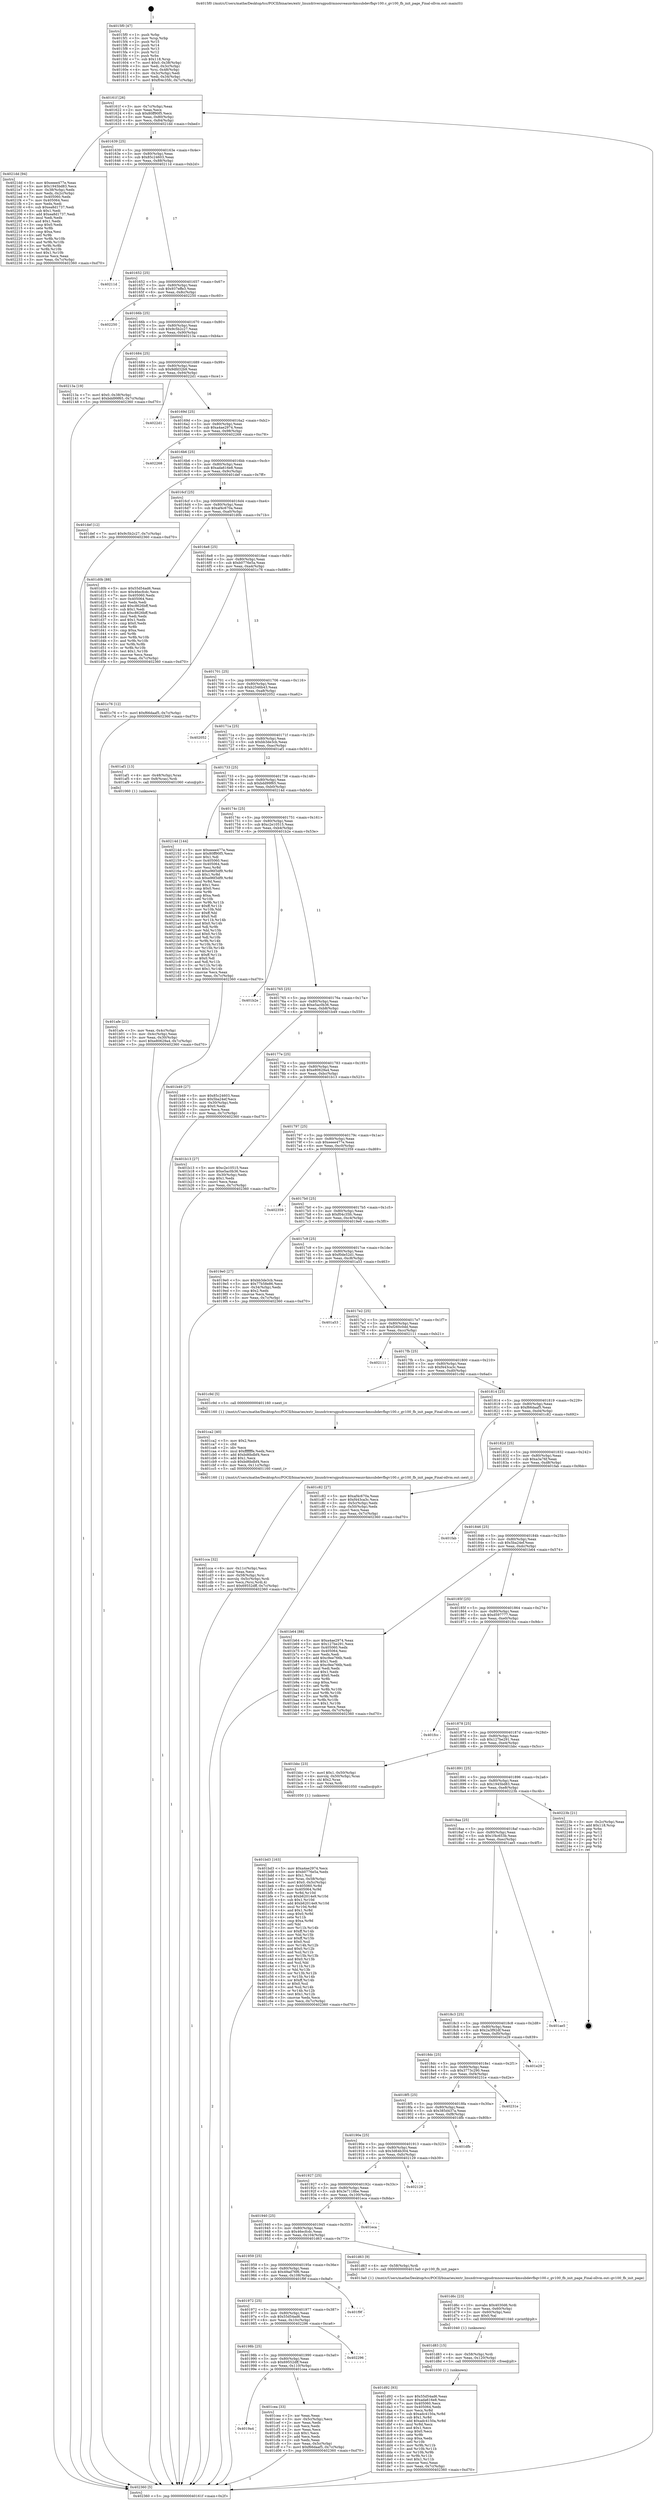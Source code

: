 digraph "0x4015f0" {
  label = "0x4015f0 (/mnt/c/Users/mathe/Desktop/tcc/POCII/binaries/extr_linuxdriversgpudrmnouveaunvkmsubdevfbgv100.c_gv100_fb_init_page_Final-ollvm.out::main(0))"
  labelloc = "t"
  node[shape=record]

  Entry [label="",width=0.3,height=0.3,shape=circle,fillcolor=black,style=filled]
  "0x40161f" [label="{
     0x40161f [26]\l
     | [instrs]\l
     &nbsp;&nbsp;0x40161f \<+3\>: mov -0x7c(%rbp),%eax\l
     &nbsp;&nbsp;0x401622 \<+2\>: mov %eax,%ecx\l
     &nbsp;&nbsp;0x401624 \<+6\>: sub $0x80ff90f5,%ecx\l
     &nbsp;&nbsp;0x40162a \<+3\>: mov %eax,-0x80(%rbp)\l
     &nbsp;&nbsp;0x40162d \<+6\>: mov %ecx,-0x84(%rbp)\l
     &nbsp;&nbsp;0x401633 \<+6\>: je 00000000004021dd \<main+0xbed\>\l
  }"]
  "0x4021dd" [label="{
     0x4021dd [94]\l
     | [instrs]\l
     &nbsp;&nbsp;0x4021dd \<+5\>: mov $0xeeee477e,%eax\l
     &nbsp;&nbsp;0x4021e2 \<+5\>: mov $0x1945bd83,%ecx\l
     &nbsp;&nbsp;0x4021e7 \<+3\>: mov -0x38(%rbp),%edx\l
     &nbsp;&nbsp;0x4021ea \<+3\>: mov %edx,-0x2c(%rbp)\l
     &nbsp;&nbsp;0x4021ed \<+7\>: mov 0x405060,%edx\l
     &nbsp;&nbsp;0x4021f4 \<+7\>: mov 0x405064,%esi\l
     &nbsp;&nbsp;0x4021fb \<+2\>: mov %edx,%edi\l
     &nbsp;&nbsp;0x4021fd \<+6\>: sub $0xea8d1737,%edi\l
     &nbsp;&nbsp;0x402203 \<+3\>: sub $0x1,%edi\l
     &nbsp;&nbsp;0x402206 \<+6\>: add $0xea8d1737,%edi\l
     &nbsp;&nbsp;0x40220c \<+3\>: imul %edi,%edx\l
     &nbsp;&nbsp;0x40220f \<+3\>: and $0x1,%edx\l
     &nbsp;&nbsp;0x402212 \<+3\>: cmp $0x0,%edx\l
     &nbsp;&nbsp;0x402215 \<+4\>: sete %r8b\l
     &nbsp;&nbsp;0x402219 \<+3\>: cmp $0xa,%esi\l
     &nbsp;&nbsp;0x40221c \<+4\>: setl %r9b\l
     &nbsp;&nbsp;0x402220 \<+3\>: mov %r8b,%r10b\l
     &nbsp;&nbsp;0x402223 \<+3\>: and %r9b,%r10b\l
     &nbsp;&nbsp;0x402226 \<+3\>: xor %r9b,%r8b\l
     &nbsp;&nbsp;0x402229 \<+3\>: or %r8b,%r10b\l
     &nbsp;&nbsp;0x40222c \<+4\>: test $0x1,%r10b\l
     &nbsp;&nbsp;0x402230 \<+3\>: cmovne %ecx,%eax\l
     &nbsp;&nbsp;0x402233 \<+3\>: mov %eax,-0x7c(%rbp)\l
     &nbsp;&nbsp;0x402236 \<+5\>: jmp 0000000000402360 \<main+0xd70\>\l
  }"]
  "0x401639" [label="{
     0x401639 [25]\l
     | [instrs]\l
     &nbsp;&nbsp;0x401639 \<+5\>: jmp 000000000040163e \<main+0x4e\>\l
     &nbsp;&nbsp;0x40163e \<+3\>: mov -0x80(%rbp),%eax\l
     &nbsp;&nbsp;0x401641 \<+5\>: sub $0x85c24603,%eax\l
     &nbsp;&nbsp;0x401646 \<+6\>: mov %eax,-0x88(%rbp)\l
     &nbsp;&nbsp;0x40164c \<+6\>: je 000000000040211d \<main+0xb2d\>\l
  }"]
  Exit [label="",width=0.3,height=0.3,shape=circle,fillcolor=black,style=filled,peripheries=2]
  "0x40211d" [label="{
     0x40211d\l
  }", style=dashed]
  "0x401652" [label="{
     0x401652 [25]\l
     | [instrs]\l
     &nbsp;&nbsp;0x401652 \<+5\>: jmp 0000000000401657 \<main+0x67\>\l
     &nbsp;&nbsp;0x401657 \<+3\>: mov -0x80(%rbp),%eax\l
     &nbsp;&nbsp;0x40165a \<+5\>: sub $0x937effe3,%eax\l
     &nbsp;&nbsp;0x40165f \<+6\>: mov %eax,-0x8c(%rbp)\l
     &nbsp;&nbsp;0x401665 \<+6\>: je 0000000000402250 \<main+0xc60\>\l
  }"]
  "0x401d92" [label="{
     0x401d92 [93]\l
     | [instrs]\l
     &nbsp;&nbsp;0x401d92 \<+5\>: mov $0x55d54ad6,%eax\l
     &nbsp;&nbsp;0x401d97 \<+5\>: mov $0xada616e8,%esi\l
     &nbsp;&nbsp;0x401d9c \<+7\>: mov 0x405060,%ecx\l
     &nbsp;&nbsp;0x401da3 \<+7\>: mov 0x405064,%edx\l
     &nbsp;&nbsp;0x401daa \<+3\>: mov %ecx,%r8d\l
     &nbsp;&nbsp;0x401dad \<+7\>: sub $0xadc4150a,%r8d\l
     &nbsp;&nbsp;0x401db4 \<+4\>: sub $0x1,%r8d\l
     &nbsp;&nbsp;0x401db8 \<+7\>: add $0xadc4150a,%r8d\l
     &nbsp;&nbsp;0x401dbf \<+4\>: imul %r8d,%ecx\l
     &nbsp;&nbsp;0x401dc3 \<+3\>: and $0x1,%ecx\l
     &nbsp;&nbsp;0x401dc6 \<+3\>: cmp $0x0,%ecx\l
     &nbsp;&nbsp;0x401dc9 \<+4\>: sete %r9b\l
     &nbsp;&nbsp;0x401dcd \<+3\>: cmp $0xa,%edx\l
     &nbsp;&nbsp;0x401dd0 \<+4\>: setl %r10b\l
     &nbsp;&nbsp;0x401dd4 \<+3\>: mov %r9b,%r11b\l
     &nbsp;&nbsp;0x401dd7 \<+3\>: and %r10b,%r11b\l
     &nbsp;&nbsp;0x401dda \<+3\>: xor %r10b,%r9b\l
     &nbsp;&nbsp;0x401ddd \<+3\>: or %r9b,%r11b\l
     &nbsp;&nbsp;0x401de0 \<+4\>: test $0x1,%r11b\l
     &nbsp;&nbsp;0x401de4 \<+3\>: cmovne %esi,%eax\l
     &nbsp;&nbsp;0x401de7 \<+3\>: mov %eax,-0x7c(%rbp)\l
     &nbsp;&nbsp;0x401dea \<+5\>: jmp 0000000000402360 \<main+0xd70\>\l
  }"]
  "0x402250" [label="{
     0x402250\l
  }", style=dashed]
  "0x40166b" [label="{
     0x40166b [25]\l
     | [instrs]\l
     &nbsp;&nbsp;0x40166b \<+5\>: jmp 0000000000401670 \<main+0x80\>\l
     &nbsp;&nbsp;0x401670 \<+3\>: mov -0x80(%rbp),%eax\l
     &nbsp;&nbsp;0x401673 \<+5\>: sub $0x9c5b2c27,%eax\l
     &nbsp;&nbsp;0x401678 \<+6\>: mov %eax,-0x90(%rbp)\l
     &nbsp;&nbsp;0x40167e \<+6\>: je 000000000040213a \<main+0xb4a\>\l
  }"]
  "0x401d83" [label="{
     0x401d83 [15]\l
     | [instrs]\l
     &nbsp;&nbsp;0x401d83 \<+4\>: mov -0x58(%rbp),%rdi\l
     &nbsp;&nbsp;0x401d87 \<+6\>: mov %eax,-0x120(%rbp)\l
     &nbsp;&nbsp;0x401d8d \<+5\>: call 0000000000401030 \<free@plt\>\l
     | [calls]\l
     &nbsp;&nbsp;0x401030 \{1\} (unknown)\l
  }"]
  "0x40213a" [label="{
     0x40213a [19]\l
     | [instrs]\l
     &nbsp;&nbsp;0x40213a \<+7\>: movl $0x0,-0x38(%rbp)\l
     &nbsp;&nbsp;0x402141 \<+7\>: movl $0xbdd99f65,-0x7c(%rbp)\l
     &nbsp;&nbsp;0x402148 \<+5\>: jmp 0000000000402360 \<main+0xd70\>\l
  }"]
  "0x401684" [label="{
     0x401684 [25]\l
     | [instrs]\l
     &nbsp;&nbsp;0x401684 \<+5\>: jmp 0000000000401689 \<main+0x99\>\l
     &nbsp;&nbsp;0x401689 \<+3\>: mov -0x80(%rbp),%eax\l
     &nbsp;&nbsp;0x40168c \<+5\>: sub $0x9dfd32b9,%eax\l
     &nbsp;&nbsp;0x401691 \<+6\>: mov %eax,-0x94(%rbp)\l
     &nbsp;&nbsp;0x401697 \<+6\>: je 00000000004022d1 \<main+0xce1\>\l
  }"]
  "0x401d6c" [label="{
     0x401d6c [23]\l
     | [instrs]\l
     &nbsp;&nbsp;0x401d6c \<+10\>: movabs $0x4030d6,%rdi\l
     &nbsp;&nbsp;0x401d76 \<+3\>: mov %eax,-0x60(%rbp)\l
     &nbsp;&nbsp;0x401d79 \<+3\>: mov -0x60(%rbp),%esi\l
     &nbsp;&nbsp;0x401d7c \<+2\>: mov $0x0,%al\l
     &nbsp;&nbsp;0x401d7e \<+5\>: call 0000000000401040 \<printf@plt\>\l
     | [calls]\l
     &nbsp;&nbsp;0x401040 \{1\} (unknown)\l
  }"]
  "0x4022d1" [label="{
     0x4022d1\l
  }", style=dashed]
  "0x40169d" [label="{
     0x40169d [25]\l
     | [instrs]\l
     &nbsp;&nbsp;0x40169d \<+5\>: jmp 00000000004016a2 \<main+0xb2\>\l
     &nbsp;&nbsp;0x4016a2 \<+3\>: mov -0x80(%rbp),%eax\l
     &nbsp;&nbsp;0x4016a5 \<+5\>: sub $0xa4ae2974,%eax\l
     &nbsp;&nbsp;0x4016aa \<+6\>: mov %eax,-0x98(%rbp)\l
     &nbsp;&nbsp;0x4016b0 \<+6\>: je 0000000000402268 \<main+0xc78\>\l
  }"]
  "0x4019a4" [label="{
     0x4019a4\l
  }", style=dashed]
  "0x402268" [label="{
     0x402268\l
  }", style=dashed]
  "0x4016b6" [label="{
     0x4016b6 [25]\l
     | [instrs]\l
     &nbsp;&nbsp;0x4016b6 \<+5\>: jmp 00000000004016bb \<main+0xcb\>\l
     &nbsp;&nbsp;0x4016bb \<+3\>: mov -0x80(%rbp),%eax\l
     &nbsp;&nbsp;0x4016be \<+5\>: sub $0xada616e8,%eax\l
     &nbsp;&nbsp;0x4016c3 \<+6\>: mov %eax,-0x9c(%rbp)\l
     &nbsp;&nbsp;0x4016c9 \<+6\>: je 0000000000401def \<main+0x7ff\>\l
  }"]
  "0x401cea" [label="{
     0x401cea [33]\l
     | [instrs]\l
     &nbsp;&nbsp;0x401cea \<+2\>: xor %eax,%eax\l
     &nbsp;&nbsp;0x401cec \<+3\>: mov -0x5c(%rbp),%ecx\l
     &nbsp;&nbsp;0x401cef \<+2\>: mov %eax,%edx\l
     &nbsp;&nbsp;0x401cf1 \<+2\>: sub %ecx,%edx\l
     &nbsp;&nbsp;0x401cf3 \<+2\>: mov %eax,%ecx\l
     &nbsp;&nbsp;0x401cf5 \<+3\>: sub $0x1,%ecx\l
     &nbsp;&nbsp;0x401cf8 \<+2\>: add %ecx,%edx\l
     &nbsp;&nbsp;0x401cfa \<+2\>: sub %edx,%eax\l
     &nbsp;&nbsp;0x401cfc \<+3\>: mov %eax,-0x5c(%rbp)\l
     &nbsp;&nbsp;0x401cff \<+7\>: movl $0xf66daaf5,-0x7c(%rbp)\l
     &nbsp;&nbsp;0x401d06 \<+5\>: jmp 0000000000402360 \<main+0xd70\>\l
  }"]
  "0x401def" [label="{
     0x401def [12]\l
     | [instrs]\l
     &nbsp;&nbsp;0x401def \<+7\>: movl $0x9c5b2c27,-0x7c(%rbp)\l
     &nbsp;&nbsp;0x401df6 \<+5\>: jmp 0000000000402360 \<main+0xd70\>\l
  }"]
  "0x4016cf" [label="{
     0x4016cf [25]\l
     | [instrs]\l
     &nbsp;&nbsp;0x4016cf \<+5\>: jmp 00000000004016d4 \<main+0xe4\>\l
     &nbsp;&nbsp;0x4016d4 \<+3\>: mov -0x80(%rbp),%eax\l
     &nbsp;&nbsp;0x4016d7 \<+5\>: sub $0xaf4c670a,%eax\l
     &nbsp;&nbsp;0x4016dc \<+6\>: mov %eax,-0xa0(%rbp)\l
     &nbsp;&nbsp;0x4016e2 \<+6\>: je 0000000000401d0b \<main+0x71b\>\l
  }"]
  "0x40198b" [label="{
     0x40198b [25]\l
     | [instrs]\l
     &nbsp;&nbsp;0x40198b \<+5\>: jmp 0000000000401990 \<main+0x3a0\>\l
     &nbsp;&nbsp;0x401990 \<+3\>: mov -0x80(%rbp),%eax\l
     &nbsp;&nbsp;0x401993 \<+5\>: sub $0x69552dff,%eax\l
     &nbsp;&nbsp;0x401998 \<+6\>: mov %eax,-0x110(%rbp)\l
     &nbsp;&nbsp;0x40199e \<+6\>: je 0000000000401cea \<main+0x6fa\>\l
  }"]
  "0x401d0b" [label="{
     0x401d0b [88]\l
     | [instrs]\l
     &nbsp;&nbsp;0x401d0b \<+5\>: mov $0x55d54ad6,%eax\l
     &nbsp;&nbsp;0x401d10 \<+5\>: mov $0x46ecfcdc,%ecx\l
     &nbsp;&nbsp;0x401d15 \<+7\>: mov 0x405060,%edx\l
     &nbsp;&nbsp;0x401d1c \<+7\>: mov 0x405064,%esi\l
     &nbsp;&nbsp;0x401d23 \<+2\>: mov %edx,%edi\l
     &nbsp;&nbsp;0x401d25 \<+6\>: add $0xc8626bff,%edi\l
     &nbsp;&nbsp;0x401d2b \<+3\>: sub $0x1,%edi\l
     &nbsp;&nbsp;0x401d2e \<+6\>: sub $0xc8626bff,%edi\l
     &nbsp;&nbsp;0x401d34 \<+3\>: imul %edi,%edx\l
     &nbsp;&nbsp;0x401d37 \<+3\>: and $0x1,%edx\l
     &nbsp;&nbsp;0x401d3a \<+3\>: cmp $0x0,%edx\l
     &nbsp;&nbsp;0x401d3d \<+4\>: sete %r8b\l
     &nbsp;&nbsp;0x401d41 \<+3\>: cmp $0xa,%esi\l
     &nbsp;&nbsp;0x401d44 \<+4\>: setl %r9b\l
     &nbsp;&nbsp;0x401d48 \<+3\>: mov %r8b,%r10b\l
     &nbsp;&nbsp;0x401d4b \<+3\>: and %r9b,%r10b\l
     &nbsp;&nbsp;0x401d4e \<+3\>: xor %r9b,%r8b\l
     &nbsp;&nbsp;0x401d51 \<+3\>: or %r8b,%r10b\l
     &nbsp;&nbsp;0x401d54 \<+4\>: test $0x1,%r10b\l
     &nbsp;&nbsp;0x401d58 \<+3\>: cmovne %ecx,%eax\l
     &nbsp;&nbsp;0x401d5b \<+3\>: mov %eax,-0x7c(%rbp)\l
     &nbsp;&nbsp;0x401d5e \<+5\>: jmp 0000000000402360 \<main+0xd70\>\l
  }"]
  "0x4016e8" [label="{
     0x4016e8 [25]\l
     | [instrs]\l
     &nbsp;&nbsp;0x4016e8 \<+5\>: jmp 00000000004016ed \<main+0xfd\>\l
     &nbsp;&nbsp;0x4016ed \<+3\>: mov -0x80(%rbp),%eax\l
     &nbsp;&nbsp;0x4016f0 \<+5\>: sub $0xb0776e5a,%eax\l
     &nbsp;&nbsp;0x4016f5 \<+6\>: mov %eax,-0xa4(%rbp)\l
     &nbsp;&nbsp;0x4016fb \<+6\>: je 0000000000401c76 \<main+0x686\>\l
  }"]
  "0x402296" [label="{
     0x402296\l
  }", style=dashed]
  "0x401c76" [label="{
     0x401c76 [12]\l
     | [instrs]\l
     &nbsp;&nbsp;0x401c76 \<+7\>: movl $0xf66daaf5,-0x7c(%rbp)\l
     &nbsp;&nbsp;0x401c7d \<+5\>: jmp 0000000000402360 \<main+0xd70\>\l
  }"]
  "0x401701" [label="{
     0x401701 [25]\l
     | [instrs]\l
     &nbsp;&nbsp;0x401701 \<+5\>: jmp 0000000000401706 \<main+0x116\>\l
     &nbsp;&nbsp;0x401706 \<+3\>: mov -0x80(%rbp),%eax\l
     &nbsp;&nbsp;0x401709 \<+5\>: sub $0xb2546b43,%eax\l
     &nbsp;&nbsp;0x40170e \<+6\>: mov %eax,-0xa8(%rbp)\l
     &nbsp;&nbsp;0x401714 \<+6\>: je 0000000000402052 \<main+0xa62\>\l
  }"]
  "0x401972" [label="{
     0x401972 [25]\l
     | [instrs]\l
     &nbsp;&nbsp;0x401972 \<+5\>: jmp 0000000000401977 \<main+0x387\>\l
     &nbsp;&nbsp;0x401977 \<+3\>: mov -0x80(%rbp),%eax\l
     &nbsp;&nbsp;0x40197a \<+5\>: sub $0x55d54ad6,%eax\l
     &nbsp;&nbsp;0x40197f \<+6\>: mov %eax,-0x10c(%rbp)\l
     &nbsp;&nbsp;0x401985 \<+6\>: je 0000000000402296 \<main+0xca6\>\l
  }"]
  "0x402052" [label="{
     0x402052\l
  }", style=dashed]
  "0x40171a" [label="{
     0x40171a [25]\l
     | [instrs]\l
     &nbsp;&nbsp;0x40171a \<+5\>: jmp 000000000040171f \<main+0x12f\>\l
     &nbsp;&nbsp;0x40171f \<+3\>: mov -0x80(%rbp),%eax\l
     &nbsp;&nbsp;0x401722 \<+5\>: sub $0xbb3de3cb,%eax\l
     &nbsp;&nbsp;0x401727 \<+6\>: mov %eax,-0xac(%rbp)\l
     &nbsp;&nbsp;0x40172d \<+6\>: je 0000000000401af1 \<main+0x501\>\l
  }"]
  "0x401f9f" [label="{
     0x401f9f\l
  }", style=dashed]
  "0x401af1" [label="{
     0x401af1 [13]\l
     | [instrs]\l
     &nbsp;&nbsp;0x401af1 \<+4\>: mov -0x48(%rbp),%rax\l
     &nbsp;&nbsp;0x401af5 \<+4\>: mov 0x8(%rax),%rdi\l
     &nbsp;&nbsp;0x401af9 \<+5\>: call 0000000000401060 \<atoi@plt\>\l
     | [calls]\l
     &nbsp;&nbsp;0x401060 \{1\} (unknown)\l
  }"]
  "0x401733" [label="{
     0x401733 [25]\l
     | [instrs]\l
     &nbsp;&nbsp;0x401733 \<+5\>: jmp 0000000000401738 \<main+0x148\>\l
     &nbsp;&nbsp;0x401738 \<+3\>: mov -0x80(%rbp),%eax\l
     &nbsp;&nbsp;0x40173b \<+5\>: sub $0xbdd99f65,%eax\l
     &nbsp;&nbsp;0x401740 \<+6\>: mov %eax,-0xb0(%rbp)\l
     &nbsp;&nbsp;0x401746 \<+6\>: je 000000000040214d \<main+0xb5d\>\l
  }"]
  "0x401959" [label="{
     0x401959 [25]\l
     | [instrs]\l
     &nbsp;&nbsp;0x401959 \<+5\>: jmp 000000000040195e \<main+0x36e\>\l
     &nbsp;&nbsp;0x40195e \<+3\>: mov -0x80(%rbp),%eax\l
     &nbsp;&nbsp;0x401961 \<+5\>: sub $0x49ad76f6,%eax\l
     &nbsp;&nbsp;0x401966 \<+6\>: mov %eax,-0x108(%rbp)\l
     &nbsp;&nbsp;0x40196c \<+6\>: je 0000000000401f9f \<main+0x9af\>\l
  }"]
  "0x40214d" [label="{
     0x40214d [144]\l
     | [instrs]\l
     &nbsp;&nbsp;0x40214d \<+5\>: mov $0xeeee477e,%eax\l
     &nbsp;&nbsp;0x402152 \<+5\>: mov $0x80ff90f5,%ecx\l
     &nbsp;&nbsp;0x402157 \<+2\>: mov $0x1,%dl\l
     &nbsp;&nbsp;0x402159 \<+7\>: mov 0x405060,%esi\l
     &nbsp;&nbsp;0x402160 \<+7\>: mov 0x405064,%edi\l
     &nbsp;&nbsp;0x402167 \<+3\>: mov %esi,%r8d\l
     &nbsp;&nbsp;0x40216a \<+7\>: add $0xe96f3df9,%r8d\l
     &nbsp;&nbsp;0x402171 \<+4\>: sub $0x1,%r8d\l
     &nbsp;&nbsp;0x402175 \<+7\>: sub $0xe96f3df9,%r8d\l
     &nbsp;&nbsp;0x40217c \<+4\>: imul %r8d,%esi\l
     &nbsp;&nbsp;0x402180 \<+3\>: and $0x1,%esi\l
     &nbsp;&nbsp;0x402183 \<+3\>: cmp $0x0,%esi\l
     &nbsp;&nbsp;0x402186 \<+4\>: sete %r9b\l
     &nbsp;&nbsp;0x40218a \<+3\>: cmp $0xa,%edi\l
     &nbsp;&nbsp;0x40218d \<+4\>: setl %r10b\l
     &nbsp;&nbsp;0x402191 \<+3\>: mov %r9b,%r11b\l
     &nbsp;&nbsp;0x402194 \<+4\>: xor $0xff,%r11b\l
     &nbsp;&nbsp;0x402198 \<+3\>: mov %r10b,%bl\l
     &nbsp;&nbsp;0x40219b \<+3\>: xor $0xff,%bl\l
     &nbsp;&nbsp;0x40219e \<+3\>: xor $0x0,%dl\l
     &nbsp;&nbsp;0x4021a1 \<+3\>: mov %r11b,%r14b\l
     &nbsp;&nbsp;0x4021a4 \<+4\>: and $0x0,%r14b\l
     &nbsp;&nbsp;0x4021a8 \<+3\>: and %dl,%r9b\l
     &nbsp;&nbsp;0x4021ab \<+3\>: mov %bl,%r15b\l
     &nbsp;&nbsp;0x4021ae \<+4\>: and $0x0,%r15b\l
     &nbsp;&nbsp;0x4021b2 \<+3\>: and %dl,%r10b\l
     &nbsp;&nbsp;0x4021b5 \<+3\>: or %r9b,%r14b\l
     &nbsp;&nbsp;0x4021b8 \<+3\>: or %r10b,%r15b\l
     &nbsp;&nbsp;0x4021bb \<+3\>: xor %r15b,%r14b\l
     &nbsp;&nbsp;0x4021be \<+3\>: or %bl,%r11b\l
     &nbsp;&nbsp;0x4021c1 \<+4\>: xor $0xff,%r11b\l
     &nbsp;&nbsp;0x4021c5 \<+3\>: or $0x0,%dl\l
     &nbsp;&nbsp;0x4021c8 \<+3\>: and %dl,%r11b\l
     &nbsp;&nbsp;0x4021cb \<+3\>: or %r11b,%r14b\l
     &nbsp;&nbsp;0x4021ce \<+4\>: test $0x1,%r14b\l
     &nbsp;&nbsp;0x4021d2 \<+3\>: cmovne %ecx,%eax\l
     &nbsp;&nbsp;0x4021d5 \<+3\>: mov %eax,-0x7c(%rbp)\l
     &nbsp;&nbsp;0x4021d8 \<+5\>: jmp 0000000000402360 \<main+0xd70\>\l
  }"]
  "0x40174c" [label="{
     0x40174c [25]\l
     | [instrs]\l
     &nbsp;&nbsp;0x40174c \<+5\>: jmp 0000000000401751 \<main+0x161\>\l
     &nbsp;&nbsp;0x401751 \<+3\>: mov -0x80(%rbp),%eax\l
     &nbsp;&nbsp;0x401754 \<+5\>: sub $0xc2e10515,%eax\l
     &nbsp;&nbsp;0x401759 \<+6\>: mov %eax,-0xb4(%rbp)\l
     &nbsp;&nbsp;0x40175f \<+6\>: je 0000000000401b2e \<main+0x53e\>\l
  }"]
  "0x401d63" [label="{
     0x401d63 [9]\l
     | [instrs]\l
     &nbsp;&nbsp;0x401d63 \<+4\>: mov -0x58(%rbp),%rdi\l
     &nbsp;&nbsp;0x401d67 \<+5\>: call 00000000004013a0 \<gv100_fb_init_page\>\l
     | [calls]\l
     &nbsp;&nbsp;0x4013a0 \{1\} (/mnt/c/Users/mathe/Desktop/tcc/POCII/binaries/extr_linuxdriversgpudrmnouveaunvkmsubdevfbgv100.c_gv100_fb_init_page_Final-ollvm.out::gv100_fb_init_page)\l
  }"]
  "0x401b2e" [label="{
     0x401b2e\l
  }", style=dashed]
  "0x401765" [label="{
     0x401765 [25]\l
     | [instrs]\l
     &nbsp;&nbsp;0x401765 \<+5\>: jmp 000000000040176a \<main+0x17a\>\l
     &nbsp;&nbsp;0x40176a \<+3\>: mov -0x80(%rbp),%eax\l
     &nbsp;&nbsp;0x40176d \<+5\>: sub $0xe5ac0b36,%eax\l
     &nbsp;&nbsp;0x401772 \<+6\>: mov %eax,-0xb8(%rbp)\l
     &nbsp;&nbsp;0x401778 \<+6\>: je 0000000000401b49 \<main+0x559\>\l
  }"]
  "0x401940" [label="{
     0x401940 [25]\l
     | [instrs]\l
     &nbsp;&nbsp;0x401940 \<+5\>: jmp 0000000000401945 \<main+0x355\>\l
     &nbsp;&nbsp;0x401945 \<+3\>: mov -0x80(%rbp),%eax\l
     &nbsp;&nbsp;0x401948 \<+5\>: sub $0x46ecfcdc,%eax\l
     &nbsp;&nbsp;0x40194d \<+6\>: mov %eax,-0x104(%rbp)\l
     &nbsp;&nbsp;0x401953 \<+6\>: je 0000000000401d63 \<main+0x773\>\l
  }"]
  "0x401b49" [label="{
     0x401b49 [27]\l
     | [instrs]\l
     &nbsp;&nbsp;0x401b49 \<+5\>: mov $0x85c24603,%eax\l
     &nbsp;&nbsp;0x401b4e \<+5\>: mov $0x5ba24ef,%ecx\l
     &nbsp;&nbsp;0x401b53 \<+3\>: mov -0x30(%rbp),%edx\l
     &nbsp;&nbsp;0x401b56 \<+3\>: cmp $0x0,%edx\l
     &nbsp;&nbsp;0x401b59 \<+3\>: cmove %ecx,%eax\l
     &nbsp;&nbsp;0x401b5c \<+3\>: mov %eax,-0x7c(%rbp)\l
     &nbsp;&nbsp;0x401b5f \<+5\>: jmp 0000000000402360 \<main+0xd70\>\l
  }"]
  "0x40177e" [label="{
     0x40177e [25]\l
     | [instrs]\l
     &nbsp;&nbsp;0x40177e \<+5\>: jmp 0000000000401783 \<main+0x193\>\l
     &nbsp;&nbsp;0x401783 \<+3\>: mov -0x80(%rbp),%eax\l
     &nbsp;&nbsp;0x401786 \<+5\>: sub $0xe80629a4,%eax\l
     &nbsp;&nbsp;0x40178b \<+6\>: mov %eax,-0xbc(%rbp)\l
     &nbsp;&nbsp;0x401791 \<+6\>: je 0000000000401b13 \<main+0x523\>\l
  }"]
  "0x401eca" [label="{
     0x401eca\l
  }", style=dashed]
  "0x401b13" [label="{
     0x401b13 [27]\l
     | [instrs]\l
     &nbsp;&nbsp;0x401b13 \<+5\>: mov $0xc2e10515,%eax\l
     &nbsp;&nbsp;0x401b18 \<+5\>: mov $0xe5ac0b36,%ecx\l
     &nbsp;&nbsp;0x401b1d \<+3\>: mov -0x30(%rbp),%edx\l
     &nbsp;&nbsp;0x401b20 \<+3\>: cmp $0x1,%edx\l
     &nbsp;&nbsp;0x401b23 \<+3\>: cmovl %ecx,%eax\l
     &nbsp;&nbsp;0x401b26 \<+3\>: mov %eax,-0x7c(%rbp)\l
     &nbsp;&nbsp;0x401b29 \<+5\>: jmp 0000000000402360 \<main+0xd70\>\l
  }"]
  "0x401797" [label="{
     0x401797 [25]\l
     | [instrs]\l
     &nbsp;&nbsp;0x401797 \<+5\>: jmp 000000000040179c \<main+0x1ac\>\l
     &nbsp;&nbsp;0x40179c \<+3\>: mov -0x80(%rbp),%eax\l
     &nbsp;&nbsp;0x40179f \<+5\>: sub $0xeeee477e,%eax\l
     &nbsp;&nbsp;0x4017a4 \<+6\>: mov %eax,-0xc0(%rbp)\l
     &nbsp;&nbsp;0x4017aa \<+6\>: je 0000000000402359 \<main+0xd69\>\l
  }"]
  "0x401927" [label="{
     0x401927 [25]\l
     | [instrs]\l
     &nbsp;&nbsp;0x401927 \<+5\>: jmp 000000000040192c \<main+0x33c\>\l
     &nbsp;&nbsp;0x40192c \<+3\>: mov -0x80(%rbp),%eax\l
     &nbsp;&nbsp;0x40192f \<+5\>: sub $0x3e7118be,%eax\l
     &nbsp;&nbsp;0x401934 \<+6\>: mov %eax,-0x100(%rbp)\l
     &nbsp;&nbsp;0x40193a \<+6\>: je 0000000000401eca \<main+0x8da\>\l
  }"]
  "0x402359" [label="{
     0x402359\l
  }", style=dashed]
  "0x4017b0" [label="{
     0x4017b0 [25]\l
     | [instrs]\l
     &nbsp;&nbsp;0x4017b0 \<+5\>: jmp 00000000004017b5 \<main+0x1c5\>\l
     &nbsp;&nbsp;0x4017b5 \<+3\>: mov -0x80(%rbp),%eax\l
     &nbsp;&nbsp;0x4017b8 \<+5\>: sub $0xf04c35fc,%eax\l
     &nbsp;&nbsp;0x4017bd \<+6\>: mov %eax,-0xc4(%rbp)\l
     &nbsp;&nbsp;0x4017c3 \<+6\>: je 00000000004019e0 \<main+0x3f0\>\l
  }"]
  "0x402129" [label="{
     0x402129\l
  }", style=dashed]
  "0x4019e0" [label="{
     0x4019e0 [27]\l
     | [instrs]\l
     &nbsp;&nbsp;0x4019e0 \<+5\>: mov $0xbb3de3cb,%eax\l
     &nbsp;&nbsp;0x4019e5 \<+5\>: mov $0x77b58e86,%ecx\l
     &nbsp;&nbsp;0x4019ea \<+3\>: mov -0x34(%rbp),%edx\l
     &nbsp;&nbsp;0x4019ed \<+3\>: cmp $0x2,%edx\l
     &nbsp;&nbsp;0x4019f0 \<+3\>: cmovne %ecx,%eax\l
     &nbsp;&nbsp;0x4019f3 \<+3\>: mov %eax,-0x7c(%rbp)\l
     &nbsp;&nbsp;0x4019f6 \<+5\>: jmp 0000000000402360 \<main+0xd70\>\l
  }"]
  "0x4017c9" [label="{
     0x4017c9 [25]\l
     | [instrs]\l
     &nbsp;&nbsp;0x4017c9 \<+5\>: jmp 00000000004017ce \<main+0x1de\>\l
     &nbsp;&nbsp;0x4017ce \<+3\>: mov -0x80(%rbp),%eax\l
     &nbsp;&nbsp;0x4017d1 \<+5\>: sub $0xf0de52d1,%eax\l
     &nbsp;&nbsp;0x4017d6 \<+6\>: mov %eax,-0xc8(%rbp)\l
     &nbsp;&nbsp;0x4017dc \<+6\>: je 0000000000401a53 \<main+0x463\>\l
  }"]
  "0x402360" [label="{
     0x402360 [5]\l
     | [instrs]\l
     &nbsp;&nbsp;0x402360 \<+5\>: jmp 000000000040161f \<main+0x2f\>\l
  }"]
  "0x4015f0" [label="{
     0x4015f0 [47]\l
     | [instrs]\l
     &nbsp;&nbsp;0x4015f0 \<+1\>: push %rbp\l
     &nbsp;&nbsp;0x4015f1 \<+3\>: mov %rsp,%rbp\l
     &nbsp;&nbsp;0x4015f4 \<+2\>: push %r15\l
     &nbsp;&nbsp;0x4015f6 \<+2\>: push %r14\l
     &nbsp;&nbsp;0x4015f8 \<+2\>: push %r13\l
     &nbsp;&nbsp;0x4015fa \<+2\>: push %r12\l
     &nbsp;&nbsp;0x4015fc \<+1\>: push %rbx\l
     &nbsp;&nbsp;0x4015fd \<+7\>: sub $0x118,%rsp\l
     &nbsp;&nbsp;0x401604 \<+7\>: movl $0x0,-0x38(%rbp)\l
     &nbsp;&nbsp;0x40160b \<+3\>: mov %edi,-0x3c(%rbp)\l
     &nbsp;&nbsp;0x40160e \<+4\>: mov %rsi,-0x48(%rbp)\l
     &nbsp;&nbsp;0x401612 \<+3\>: mov -0x3c(%rbp),%edi\l
     &nbsp;&nbsp;0x401615 \<+3\>: mov %edi,-0x34(%rbp)\l
     &nbsp;&nbsp;0x401618 \<+7\>: movl $0xf04c35fc,-0x7c(%rbp)\l
  }"]
  "0x401afe" [label="{
     0x401afe [21]\l
     | [instrs]\l
     &nbsp;&nbsp;0x401afe \<+3\>: mov %eax,-0x4c(%rbp)\l
     &nbsp;&nbsp;0x401b01 \<+3\>: mov -0x4c(%rbp),%eax\l
     &nbsp;&nbsp;0x401b04 \<+3\>: mov %eax,-0x30(%rbp)\l
     &nbsp;&nbsp;0x401b07 \<+7\>: movl $0xe80629a4,-0x7c(%rbp)\l
     &nbsp;&nbsp;0x401b0e \<+5\>: jmp 0000000000402360 \<main+0xd70\>\l
  }"]
  "0x40190e" [label="{
     0x40190e [25]\l
     | [instrs]\l
     &nbsp;&nbsp;0x40190e \<+5\>: jmp 0000000000401913 \<main+0x323\>\l
     &nbsp;&nbsp;0x401913 \<+3\>: mov -0x80(%rbp),%eax\l
     &nbsp;&nbsp;0x401916 \<+5\>: sub $0x3d64b304,%eax\l
     &nbsp;&nbsp;0x40191b \<+6\>: mov %eax,-0xfc(%rbp)\l
     &nbsp;&nbsp;0x401921 \<+6\>: je 0000000000402129 \<main+0xb39\>\l
  }"]
  "0x401a53" [label="{
     0x401a53\l
  }", style=dashed]
  "0x4017e2" [label="{
     0x4017e2 [25]\l
     | [instrs]\l
     &nbsp;&nbsp;0x4017e2 \<+5\>: jmp 00000000004017e7 \<main+0x1f7\>\l
     &nbsp;&nbsp;0x4017e7 \<+3\>: mov -0x80(%rbp),%eax\l
     &nbsp;&nbsp;0x4017ea \<+5\>: sub $0xf260c0dd,%eax\l
     &nbsp;&nbsp;0x4017ef \<+6\>: mov %eax,-0xcc(%rbp)\l
     &nbsp;&nbsp;0x4017f5 \<+6\>: je 0000000000402111 \<main+0xb21\>\l
  }"]
  "0x401dfb" [label="{
     0x401dfb\l
  }", style=dashed]
  "0x402111" [label="{
     0x402111\l
  }", style=dashed]
  "0x4017fb" [label="{
     0x4017fb [25]\l
     | [instrs]\l
     &nbsp;&nbsp;0x4017fb \<+5\>: jmp 0000000000401800 \<main+0x210\>\l
     &nbsp;&nbsp;0x401800 \<+3\>: mov -0x80(%rbp),%eax\l
     &nbsp;&nbsp;0x401803 \<+5\>: sub $0xf443ca3c,%eax\l
     &nbsp;&nbsp;0x401808 \<+6\>: mov %eax,-0xd0(%rbp)\l
     &nbsp;&nbsp;0x40180e \<+6\>: je 0000000000401c9d \<main+0x6ad\>\l
  }"]
  "0x4018f5" [label="{
     0x4018f5 [25]\l
     | [instrs]\l
     &nbsp;&nbsp;0x4018f5 \<+5\>: jmp 00000000004018fa \<main+0x30a\>\l
     &nbsp;&nbsp;0x4018fa \<+3\>: mov -0x80(%rbp),%eax\l
     &nbsp;&nbsp;0x4018fd \<+5\>: sub $0x385d437a,%eax\l
     &nbsp;&nbsp;0x401902 \<+6\>: mov %eax,-0xf8(%rbp)\l
     &nbsp;&nbsp;0x401908 \<+6\>: je 0000000000401dfb \<main+0x80b\>\l
  }"]
  "0x401c9d" [label="{
     0x401c9d [5]\l
     | [instrs]\l
     &nbsp;&nbsp;0x401c9d \<+5\>: call 0000000000401160 \<next_i\>\l
     | [calls]\l
     &nbsp;&nbsp;0x401160 \{1\} (/mnt/c/Users/mathe/Desktop/tcc/POCII/binaries/extr_linuxdriversgpudrmnouveaunvkmsubdevfbgv100.c_gv100_fb_init_page_Final-ollvm.out::next_i)\l
  }"]
  "0x401814" [label="{
     0x401814 [25]\l
     | [instrs]\l
     &nbsp;&nbsp;0x401814 \<+5\>: jmp 0000000000401819 \<main+0x229\>\l
     &nbsp;&nbsp;0x401819 \<+3\>: mov -0x80(%rbp),%eax\l
     &nbsp;&nbsp;0x40181c \<+5\>: sub $0xf66daaf5,%eax\l
     &nbsp;&nbsp;0x401821 \<+6\>: mov %eax,-0xd4(%rbp)\l
     &nbsp;&nbsp;0x401827 \<+6\>: je 0000000000401c82 \<main+0x692\>\l
  }"]
  "0x40231e" [label="{
     0x40231e\l
  }", style=dashed]
  "0x401c82" [label="{
     0x401c82 [27]\l
     | [instrs]\l
     &nbsp;&nbsp;0x401c82 \<+5\>: mov $0xaf4c670a,%eax\l
     &nbsp;&nbsp;0x401c87 \<+5\>: mov $0xf443ca3c,%ecx\l
     &nbsp;&nbsp;0x401c8c \<+3\>: mov -0x5c(%rbp),%edx\l
     &nbsp;&nbsp;0x401c8f \<+3\>: cmp -0x50(%rbp),%edx\l
     &nbsp;&nbsp;0x401c92 \<+3\>: cmovl %ecx,%eax\l
     &nbsp;&nbsp;0x401c95 \<+3\>: mov %eax,-0x7c(%rbp)\l
     &nbsp;&nbsp;0x401c98 \<+5\>: jmp 0000000000402360 \<main+0xd70\>\l
  }"]
  "0x40182d" [label="{
     0x40182d [25]\l
     | [instrs]\l
     &nbsp;&nbsp;0x40182d \<+5\>: jmp 0000000000401832 \<main+0x242\>\l
     &nbsp;&nbsp;0x401832 \<+3\>: mov -0x80(%rbp),%eax\l
     &nbsp;&nbsp;0x401835 \<+5\>: sub $0xa3a76f,%eax\l
     &nbsp;&nbsp;0x40183a \<+6\>: mov %eax,-0xd8(%rbp)\l
     &nbsp;&nbsp;0x401840 \<+6\>: je 0000000000401fab \<main+0x9bb\>\l
  }"]
  "0x4018dc" [label="{
     0x4018dc [25]\l
     | [instrs]\l
     &nbsp;&nbsp;0x4018dc \<+5\>: jmp 00000000004018e1 \<main+0x2f1\>\l
     &nbsp;&nbsp;0x4018e1 \<+3\>: mov -0x80(%rbp),%eax\l
     &nbsp;&nbsp;0x4018e4 \<+5\>: sub $0x3773c290,%eax\l
     &nbsp;&nbsp;0x4018e9 \<+6\>: mov %eax,-0xf4(%rbp)\l
     &nbsp;&nbsp;0x4018ef \<+6\>: je 000000000040231e \<main+0xd2e\>\l
  }"]
  "0x401fab" [label="{
     0x401fab\l
  }", style=dashed]
  "0x401846" [label="{
     0x401846 [25]\l
     | [instrs]\l
     &nbsp;&nbsp;0x401846 \<+5\>: jmp 000000000040184b \<main+0x25b\>\l
     &nbsp;&nbsp;0x40184b \<+3\>: mov -0x80(%rbp),%eax\l
     &nbsp;&nbsp;0x40184e \<+5\>: sub $0x5ba24ef,%eax\l
     &nbsp;&nbsp;0x401853 \<+6\>: mov %eax,-0xdc(%rbp)\l
     &nbsp;&nbsp;0x401859 \<+6\>: je 0000000000401b64 \<main+0x574\>\l
  }"]
  "0x401e29" [label="{
     0x401e29\l
  }", style=dashed]
  "0x401b64" [label="{
     0x401b64 [88]\l
     | [instrs]\l
     &nbsp;&nbsp;0x401b64 \<+5\>: mov $0xa4ae2974,%eax\l
     &nbsp;&nbsp;0x401b69 \<+5\>: mov $0x127be291,%ecx\l
     &nbsp;&nbsp;0x401b6e \<+7\>: mov 0x405060,%edx\l
     &nbsp;&nbsp;0x401b75 \<+7\>: mov 0x405064,%esi\l
     &nbsp;&nbsp;0x401b7c \<+2\>: mov %edx,%edi\l
     &nbsp;&nbsp;0x401b7e \<+6\>: add $0xc9ee766b,%edi\l
     &nbsp;&nbsp;0x401b84 \<+3\>: sub $0x1,%edi\l
     &nbsp;&nbsp;0x401b87 \<+6\>: sub $0xc9ee766b,%edi\l
     &nbsp;&nbsp;0x401b8d \<+3\>: imul %edi,%edx\l
     &nbsp;&nbsp;0x401b90 \<+3\>: and $0x1,%edx\l
     &nbsp;&nbsp;0x401b93 \<+3\>: cmp $0x0,%edx\l
     &nbsp;&nbsp;0x401b96 \<+4\>: sete %r8b\l
     &nbsp;&nbsp;0x401b9a \<+3\>: cmp $0xa,%esi\l
     &nbsp;&nbsp;0x401b9d \<+4\>: setl %r9b\l
     &nbsp;&nbsp;0x401ba1 \<+3\>: mov %r8b,%r10b\l
     &nbsp;&nbsp;0x401ba4 \<+3\>: and %r9b,%r10b\l
     &nbsp;&nbsp;0x401ba7 \<+3\>: xor %r9b,%r8b\l
     &nbsp;&nbsp;0x401baa \<+3\>: or %r8b,%r10b\l
     &nbsp;&nbsp;0x401bad \<+4\>: test $0x1,%r10b\l
     &nbsp;&nbsp;0x401bb1 \<+3\>: cmovne %ecx,%eax\l
     &nbsp;&nbsp;0x401bb4 \<+3\>: mov %eax,-0x7c(%rbp)\l
     &nbsp;&nbsp;0x401bb7 \<+5\>: jmp 0000000000402360 \<main+0xd70\>\l
  }"]
  "0x40185f" [label="{
     0x40185f [25]\l
     | [instrs]\l
     &nbsp;&nbsp;0x40185f \<+5\>: jmp 0000000000401864 \<main+0x274\>\l
     &nbsp;&nbsp;0x401864 \<+3\>: mov -0x80(%rbp),%eax\l
     &nbsp;&nbsp;0x401867 \<+5\>: sub $0xd597777,%eax\l
     &nbsp;&nbsp;0x40186c \<+6\>: mov %eax,-0xe0(%rbp)\l
     &nbsp;&nbsp;0x401872 \<+6\>: je 0000000000401fcc \<main+0x9dc\>\l
  }"]
  "0x4018c3" [label="{
     0x4018c3 [25]\l
     | [instrs]\l
     &nbsp;&nbsp;0x4018c3 \<+5\>: jmp 00000000004018c8 \<main+0x2d8\>\l
     &nbsp;&nbsp;0x4018c8 \<+3\>: mov -0x80(%rbp),%eax\l
     &nbsp;&nbsp;0x4018cb \<+5\>: sub $0x2a3f92df,%eax\l
     &nbsp;&nbsp;0x4018d0 \<+6\>: mov %eax,-0xf0(%rbp)\l
     &nbsp;&nbsp;0x4018d6 \<+6\>: je 0000000000401e29 \<main+0x839\>\l
  }"]
  "0x401fcc" [label="{
     0x401fcc\l
  }", style=dashed]
  "0x401878" [label="{
     0x401878 [25]\l
     | [instrs]\l
     &nbsp;&nbsp;0x401878 \<+5\>: jmp 000000000040187d \<main+0x28d\>\l
     &nbsp;&nbsp;0x40187d \<+3\>: mov -0x80(%rbp),%eax\l
     &nbsp;&nbsp;0x401880 \<+5\>: sub $0x127be291,%eax\l
     &nbsp;&nbsp;0x401885 \<+6\>: mov %eax,-0xe4(%rbp)\l
     &nbsp;&nbsp;0x40188b \<+6\>: je 0000000000401bbc \<main+0x5cc\>\l
  }"]
  "0x401ae5" [label="{
     0x401ae5\l
  }", style=dashed]
  "0x401bbc" [label="{
     0x401bbc [23]\l
     | [instrs]\l
     &nbsp;&nbsp;0x401bbc \<+7\>: movl $0x1,-0x50(%rbp)\l
     &nbsp;&nbsp;0x401bc3 \<+4\>: movslq -0x50(%rbp),%rax\l
     &nbsp;&nbsp;0x401bc7 \<+4\>: shl $0x2,%rax\l
     &nbsp;&nbsp;0x401bcb \<+3\>: mov %rax,%rdi\l
     &nbsp;&nbsp;0x401bce \<+5\>: call 0000000000401050 \<malloc@plt\>\l
     | [calls]\l
     &nbsp;&nbsp;0x401050 \{1\} (unknown)\l
  }"]
  "0x401891" [label="{
     0x401891 [25]\l
     | [instrs]\l
     &nbsp;&nbsp;0x401891 \<+5\>: jmp 0000000000401896 \<main+0x2a6\>\l
     &nbsp;&nbsp;0x401896 \<+3\>: mov -0x80(%rbp),%eax\l
     &nbsp;&nbsp;0x401899 \<+5\>: sub $0x1945bd83,%eax\l
     &nbsp;&nbsp;0x40189e \<+6\>: mov %eax,-0xe8(%rbp)\l
     &nbsp;&nbsp;0x4018a4 \<+6\>: je 000000000040223b \<main+0xc4b\>\l
  }"]
  "0x401bd3" [label="{
     0x401bd3 [163]\l
     | [instrs]\l
     &nbsp;&nbsp;0x401bd3 \<+5\>: mov $0xa4ae2974,%ecx\l
     &nbsp;&nbsp;0x401bd8 \<+5\>: mov $0xb0776e5a,%edx\l
     &nbsp;&nbsp;0x401bdd \<+3\>: mov $0x1,%sil\l
     &nbsp;&nbsp;0x401be0 \<+4\>: mov %rax,-0x58(%rbp)\l
     &nbsp;&nbsp;0x401be4 \<+7\>: movl $0x0,-0x5c(%rbp)\l
     &nbsp;&nbsp;0x401beb \<+8\>: mov 0x405060,%r8d\l
     &nbsp;&nbsp;0x401bf3 \<+8\>: mov 0x405064,%r9d\l
     &nbsp;&nbsp;0x401bfb \<+3\>: mov %r8d,%r10d\l
     &nbsp;&nbsp;0x401bfe \<+7\>: sub $0xb62014e9,%r10d\l
     &nbsp;&nbsp;0x401c05 \<+4\>: sub $0x1,%r10d\l
     &nbsp;&nbsp;0x401c09 \<+7\>: add $0xb62014e9,%r10d\l
     &nbsp;&nbsp;0x401c10 \<+4\>: imul %r10d,%r8d\l
     &nbsp;&nbsp;0x401c14 \<+4\>: and $0x1,%r8d\l
     &nbsp;&nbsp;0x401c18 \<+4\>: cmp $0x0,%r8d\l
     &nbsp;&nbsp;0x401c1c \<+4\>: sete %r11b\l
     &nbsp;&nbsp;0x401c20 \<+4\>: cmp $0xa,%r9d\l
     &nbsp;&nbsp;0x401c24 \<+3\>: setl %bl\l
     &nbsp;&nbsp;0x401c27 \<+3\>: mov %r11b,%r14b\l
     &nbsp;&nbsp;0x401c2a \<+4\>: xor $0xff,%r14b\l
     &nbsp;&nbsp;0x401c2e \<+3\>: mov %bl,%r15b\l
     &nbsp;&nbsp;0x401c31 \<+4\>: xor $0xff,%r15b\l
     &nbsp;&nbsp;0x401c35 \<+4\>: xor $0x0,%sil\l
     &nbsp;&nbsp;0x401c39 \<+3\>: mov %r14b,%r12b\l
     &nbsp;&nbsp;0x401c3c \<+4\>: and $0x0,%r12b\l
     &nbsp;&nbsp;0x401c40 \<+3\>: and %sil,%r11b\l
     &nbsp;&nbsp;0x401c43 \<+3\>: mov %r15b,%r13b\l
     &nbsp;&nbsp;0x401c46 \<+4\>: and $0x0,%r13b\l
     &nbsp;&nbsp;0x401c4a \<+3\>: and %sil,%bl\l
     &nbsp;&nbsp;0x401c4d \<+3\>: or %r11b,%r12b\l
     &nbsp;&nbsp;0x401c50 \<+3\>: or %bl,%r13b\l
     &nbsp;&nbsp;0x401c53 \<+3\>: xor %r13b,%r12b\l
     &nbsp;&nbsp;0x401c56 \<+3\>: or %r15b,%r14b\l
     &nbsp;&nbsp;0x401c59 \<+4\>: xor $0xff,%r14b\l
     &nbsp;&nbsp;0x401c5d \<+4\>: or $0x0,%sil\l
     &nbsp;&nbsp;0x401c61 \<+3\>: and %sil,%r14b\l
     &nbsp;&nbsp;0x401c64 \<+3\>: or %r14b,%r12b\l
     &nbsp;&nbsp;0x401c67 \<+4\>: test $0x1,%r12b\l
     &nbsp;&nbsp;0x401c6b \<+3\>: cmovne %edx,%ecx\l
     &nbsp;&nbsp;0x401c6e \<+3\>: mov %ecx,-0x7c(%rbp)\l
     &nbsp;&nbsp;0x401c71 \<+5\>: jmp 0000000000402360 \<main+0xd70\>\l
  }"]
  "0x401ca2" [label="{
     0x401ca2 [40]\l
     | [instrs]\l
     &nbsp;&nbsp;0x401ca2 \<+5\>: mov $0x2,%ecx\l
     &nbsp;&nbsp;0x401ca7 \<+1\>: cltd\l
     &nbsp;&nbsp;0x401ca8 \<+2\>: idiv %ecx\l
     &nbsp;&nbsp;0x401caa \<+6\>: imul $0xfffffffe,%edx,%ecx\l
     &nbsp;&nbsp;0x401cb0 \<+6\>: add $0xbd6bdbf4,%ecx\l
     &nbsp;&nbsp;0x401cb6 \<+3\>: add $0x1,%ecx\l
     &nbsp;&nbsp;0x401cb9 \<+6\>: sub $0xbd6bdbf4,%ecx\l
     &nbsp;&nbsp;0x401cbf \<+6\>: mov %ecx,-0x11c(%rbp)\l
     &nbsp;&nbsp;0x401cc5 \<+5\>: call 0000000000401160 \<next_i\>\l
     | [calls]\l
     &nbsp;&nbsp;0x401160 \{1\} (/mnt/c/Users/mathe/Desktop/tcc/POCII/binaries/extr_linuxdriversgpudrmnouveaunvkmsubdevfbgv100.c_gv100_fb_init_page_Final-ollvm.out::next_i)\l
  }"]
  "0x401cca" [label="{
     0x401cca [32]\l
     | [instrs]\l
     &nbsp;&nbsp;0x401cca \<+6\>: mov -0x11c(%rbp),%ecx\l
     &nbsp;&nbsp;0x401cd0 \<+3\>: imul %eax,%ecx\l
     &nbsp;&nbsp;0x401cd3 \<+4\>: mov -0x58(%rbp),%rsi\l
     &nbsp;&nbsp;0x401cd7 \<+4\>: movslq -0x5c(%rbp),%rdi\l
     &nbsp;&nbsp;0x401cdb \<+3\>: mov %ecx,(%rsi,%rdi,4)\l
     &nbsp;&nbsp;0x401cde \<+7\>: movl $0x69552dff,-0x7c(%rbp)\l
     &nbsp;&nbsp;0x401ce5 \<+5\>: jmp 0000000000402360 \<main+0xd70\>\l
  }"]
  "0x4018aa" [label="{
     0x4018aa [25]\l
     | [instrs]\l
     &nbsp;&nbsp;0x4018aa \<+5\>: jmp 00000000004018af \<main+0x2bf\>\l
     &nbsp;&nbsp;0x4018af \<+3\>: mov -0x80(%rbp),%eax\l
     &nbsp;&nbsp;0x4018b2 \<+5\>: sub $0x1f4c653b,%eax\l
     &nbsp;&nbsp;0x4018b7 \<+6\>: mov %eax,-0xec(%rbp)\l
     &nbsp;&nbsp;0x4018bd \<+6\>: je 0000000000401ae5 \<main+0x4f5\>\l
  }"]
  "0x40223b" [label="{
     0x40223b [21]\l
     | [instrs]\l
     &nbsp;&nbsp;0x40223b \<+3\>: mov -0x2c(%rbp),%eax\l
     &nbsp;&nbsp;0x40223e \<+7\>: add $0x118,%rsp\l
     &nbsp;&nbsp;0x402245 \<+1\>: pop %rbx\l
     &nbsp;&nbsp;0x402246 \<+2\>: pop %r12\l
     &nbsp;&nbsp;0x402248 \<+2\>: pop %r13\l
     &nbsp;&nbsp;0x40224a \<+2\>: pop %r14\l
     &nbsp;&nbsp;0x40224c \<+2\>: pop %r15\l
     &nbsp;&nbsp;0x40224e \<+1\>: pop %rbp\l
     &nbsp;&nbsp;0x40224f \<+1\>: ret\l
  }"]
  Entry -> "0x4015f0" [label=" 1"]
  "0x40161f" -> "0x4021dd" [label=" 1"]
  "0x40161f" -> "0x401639" [label=" 17"]
  "0x40223b" -> Exit [label=" 1"]
  "0x401639" -> "0x40211d" [label=" 0"]
  "0x401639" -> "0x401652" [label=" 17"]
  "0x4021dd" -> "0x402360" [label=" 1"]
  "0x401652" -> "0x402250" [label=" 0"]
  "0x401652" -> "0x40166b" [label=" 17"]
  "0x40214d" -> "0x402360" [label=" 1"]
  "0x40166b" -> "0x40213a" [label=" 1"]
  "0x40166b" -> "0x401684" [label=" 16"]
  "0x40213a" -> "0x402360" [label=" 1"]
  "0x401684" -> "0x4022d1" [label=" 0"]
  "0x401684" -> "0x40169d" [label=" 16"]
  "0x401def" -> "0x402360" [label=" 1"]
  "0x40169d" -> "0x402268" [label=" 0"]
  "0x40169d" -> "0x4016b6" [label=" 16"]
  "0x401d92" -> "0x402360" [label=" 1"]
  "0x4016b6" -> "0x401def" [label=" 1"]
  "0x4016b6" -> "0x4016cf" [label=" 15"]
  "0x401d83" -> "0x401d92" [label=" 1"]
  "0x4016cf" -> "0x401d0b" [label=" 1"]
  "0x4016cf" -> "0x4016e8" [label=" 14"]
  "0x401d63" -> "0x401d6c" [label=" 1"]
  "0x4016e8" -> "0x401c76" [label=" 1"]
  "0x4016e8" -> "0x401701" [label=" 13"]
  "0x401d0b" -> "0x402360" [label=" 1"]
  "0x401701" -> "0x402052" [label=" 0"]
  "0x401701" -> "0x40171a" [label=" 13"]
  "0x40198b" -> "0x4019a4" [label=" 0"]
  "0x40171a" -> "0x401af1" [label=" 1"]
  "0x40171a" -> "0x401733" [label=" 12"]
  "0x40198b" -> "0x401cea" [label=" 1"]
  "0x401733" -> "0x40214d" [label=" 1"]
  "0x401733" -> "0x40174c" [label=" 11"]
  "0x401972" -> "0x40198b" [label=" 1"]
  "0x40174c" -> "0x401b2e" [label=" 0"]
  "0x40174c" -> "0x401765" [label=" 11"]
  "0x401972" -> "0x402296" [label=" 0"]
  "0x401765" -> "0x401b49" [label=" 1"]
  "0x401765" -> "0x40177e" [label=" 10"]
  "0x401959" -> "0x401972" [label=" 1"]
  "0x40177e" -> "0x401b13" [label=" 1"]
  "0x40177e" -> "0x401797" [label=" 9"]
  "0x401959" -> "0x401f9f" [label=" 0"]
  "0x401797" -> "0x402359" [label=" 0"]
  "0x401797" -> "0x4017b0" [label=" 9"]
  "0x401940" -> "0x401959" [label=" 1"]
  "0x4017b0" -> "0x4019e0" [label=" 1"]
  "0x4017b0" -> "0x4017c9" [label=" 8"]
  "0x4019e0" -> "0x402360" [label=" 1"]
  "0x4015f0" -> "0x40161f" [label=" 1"]
  "0x402360" -> "0x40161f" [label=" 17"]
  "0x401af1" -> "0x401afe" [label=" 1"]
  "0x401afe" -> "0x402360" [label=" 1"]
  "0x401b13" -> "0x402360" [label=" 1"]
  "0x401b49" -> "0x402360" [label=" 1"]
  "0x401940" -> "0x401d63" [label=" 1"]
  "0x4017c9" -> "0x401a53" [label=" 0"]
  "0x4017c9" -> "0x4017e2" [label=" 8"]
  "0x401927" -> "0x401940" [label=" 2"]
  "0x4017e2" -> "0x402111" [label=" 0"]
  "0x4017e2" -> "0x4017fb" [label=" 8"]
  "0x401927" -> "0x401eca" [label=" 0"]
  "0x4017fb" -> "0x401c9d" [label=" 1"]
  "0x4017fb" -> "0x401814" [label=" 7"]
  "0x40190e" -> "0x401927" [label=" 2"]
  "0x401814" -> "0x401c82" [label=" 2"]
  "0x401814" -> "0x40182d" [label=" 5"]
  "0x40190e" -> "0x402129" [label=" 0"]
  "0x40182d" -> "0x401fab" [label=" 0"]
  "0x40182d" -> "0x401846" [label=" 5"]
  "0x4018f5" -> "0x40190e" [label=" 2"]
  "0x401846" -> "0x401b64" [label=" 1"]
  "0x401846" -> "0x40185f" [label=" 4"]
  "0x401b64" -> "0x402360" [label=" 1"]
  "0x4018f5" -> "0x401dfb" [label=" 0"]
  "0x40185f" -> "0x401fcc" [label=" 0"]
  "0x40185f" -> "0x401878" [label=" 4"]
  "0x4018dc" -> "0x4018f5" [label=" 2"]
  "0x401878" -> "0x401bbc" [label=" 1"]
  "0x401878" -> "0x401891" [label=" 3"]
  "0x401bbc" -> "0x401bd3" [label=" 1"]
  "0x401bd3" -> "0x402360" [label=" 1"]
  "0x401c76" -> "0x402360" [label=" 1"]
  "0x401c82" -> "0x402360" [label=" 2"]
  "0x401c9d" -> "0x401ca2" [label=" 1"]
  "0x401ca2" -> "0x401cca" [label=" 1"]
  "0x401cca" -> "0x402360" [label=" 1"]
  "0x4018dc" -> "0x40231e" [label=" 0"]
  "0x401891" -> "0x40223b" [label=" 1"]
  "0x401891" -> "0x4018aa" [label=" 2"]
  "0x401cea" -> "0x402360" [label=" 1"]
  "0x4018aa" -> "0x401ae5" [label=" 0"]
  "0x4018aa" -> "0x4018c3" [label=" 2"]
  "0x401d6c" -> "0x401d83" [label=" 1"]
  "0x4018c3" -> "0x401e29" [label=" 0"]
  "0x4018c3" -> "0x4018dc" [label=" 2"]
}
